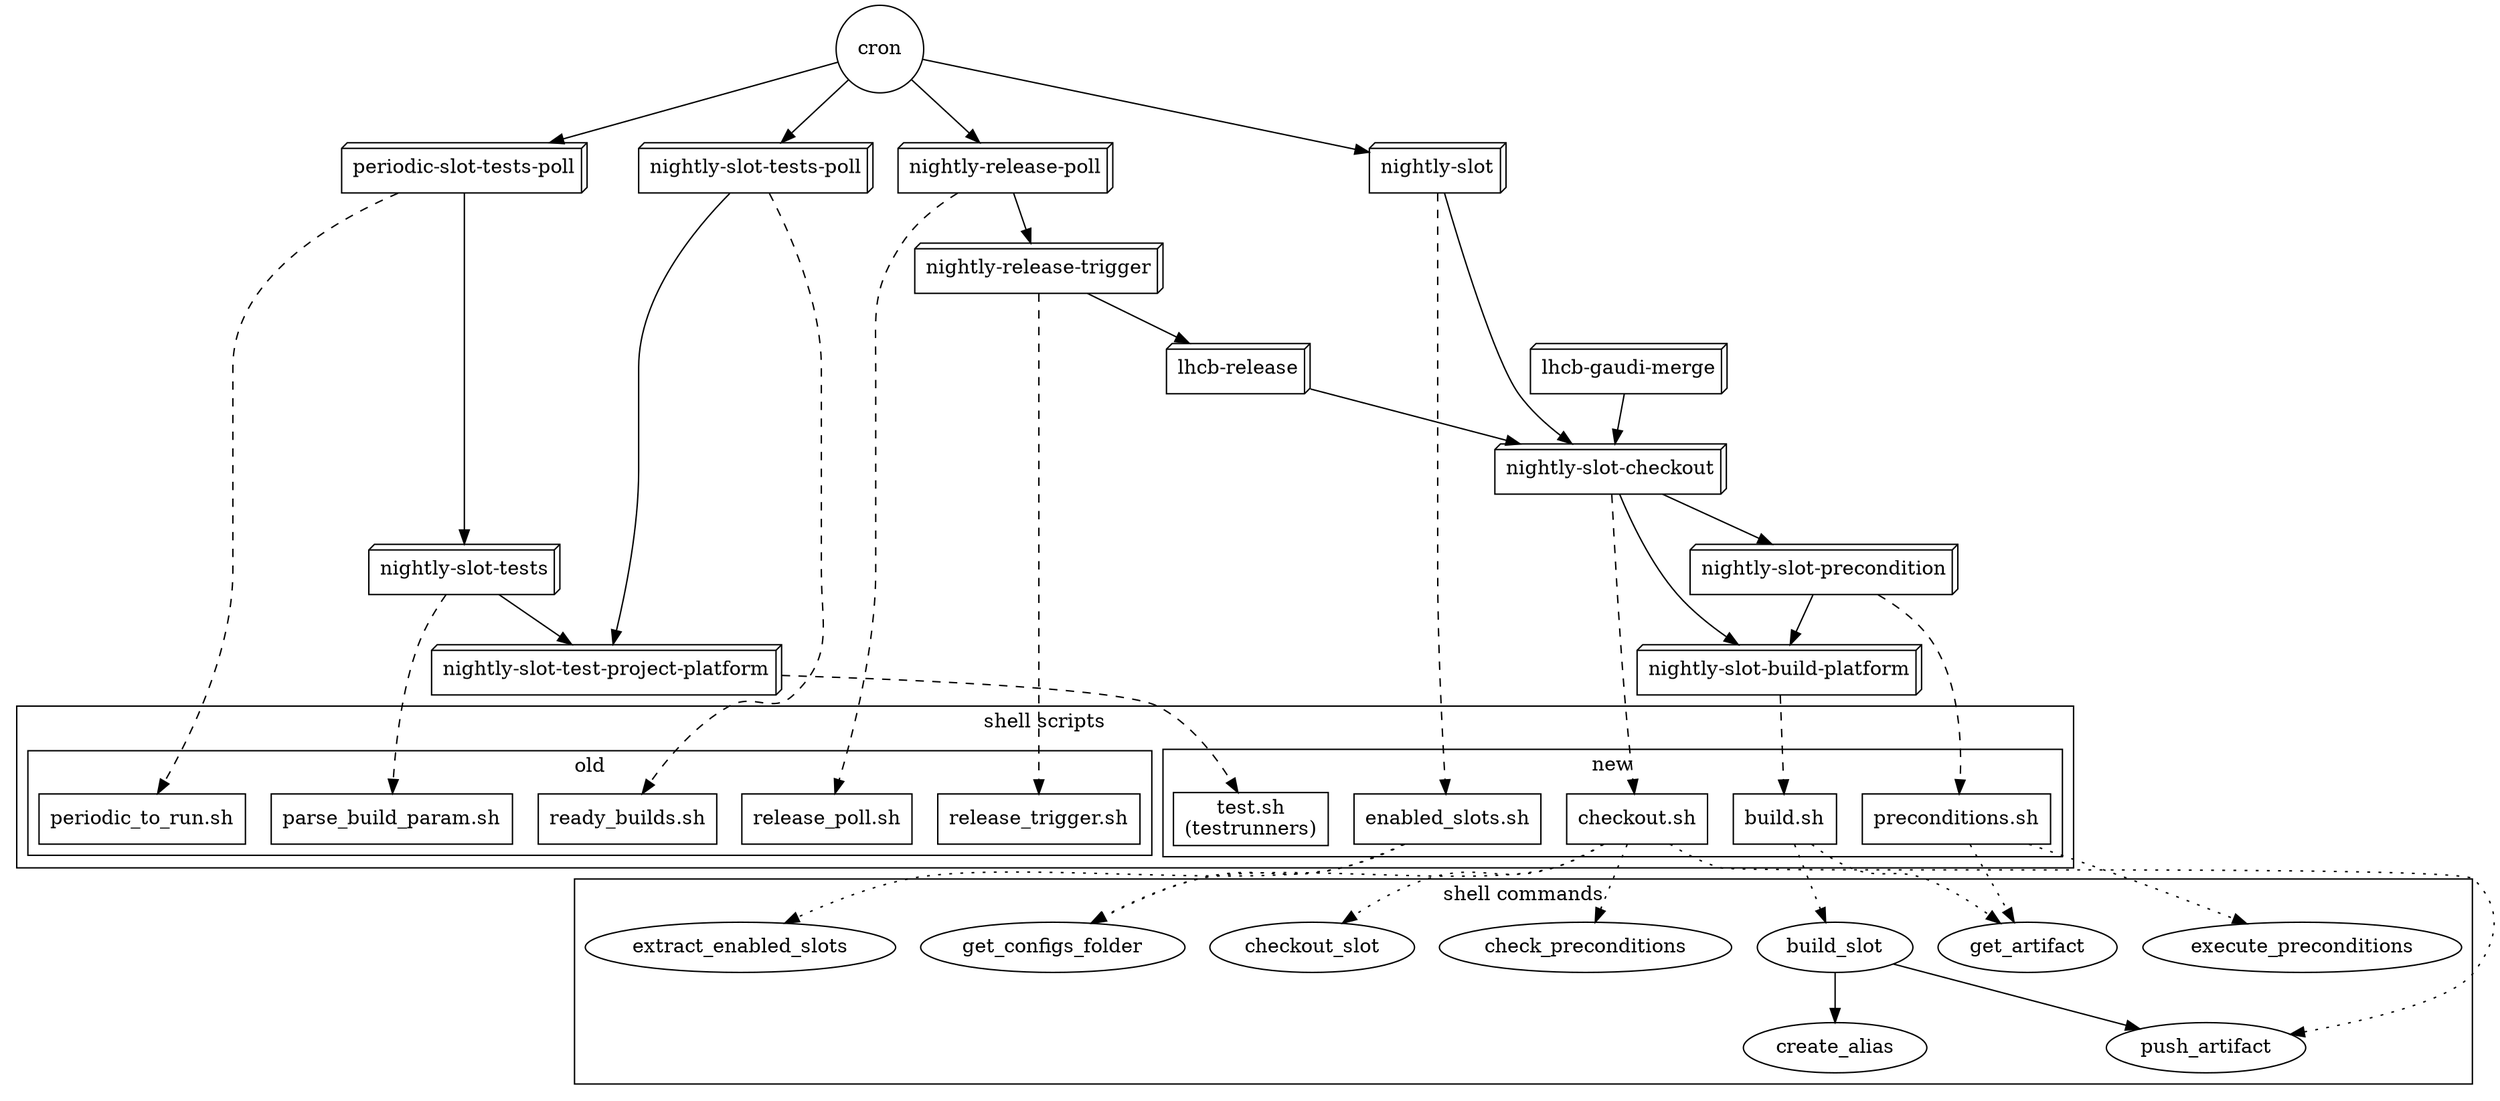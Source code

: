 digraph "Jenkins-scripts" {

"cron" [shape=circle];

cron -> { rank = same; node [shape=box3d];
  "nightly-slot";
  "nightly-slot-tests-poll";
  "periodic-slot-tests-poll";
  "nightly-release-poll";
}

// Jenkins jobs
subgraph jobs {
  node [shape=box3d];
  //label = "Jenkins jobs";

  "nightly-slot" -> "nightly-slot-checkout";
  "nightly-slot-checkout" -> "nightly-slot-precondition";
  "nightly-slot-checkout" -> "nightly-slot-build-platform";
  "nightly-slot-precondition" -> "nightly-slot-build-platform";

  "nightly-slot-tests-poll" -> "nightly-slot-test-project-platform";

  "periodic-slot-tests-poll" -> "nightly-slot-tests" -> "nightly-slot-test-project-platform";

  "nightly-release-poll" -> "nightly-release-trigger" -> "lhcb-release" -> "nightly-slot-checkout";

  "lhcb-gaudi-merge" -> "nightly-slot-checkout";
}

// Scripts
subgraph cluster_scripts {
  node [shape=box];
  rank = same;
  label = "shell scripts";

  subgraph cluster_new_scripts {
    label = "new";
    "enabled_slots.sh";
    "checkout.sh";
    "preconditions.sh";
    "build.sh";
    "test.sh" [label = "test.sh\n(testrunners)"];
  }

  subgraph cluster_old_scripts {
    label = "old";
    "ready_builds.sh";
    "periodic_to_run.sh";
    "parse_build_param.sh";
    "release_poll.sh";
    "release_trigger.sh";
  }
}

// Shell commands (aliases)
subgraph cluster_commands {
  node [shape=ellipse];
  rank = same;
  label = "shell commands";

  get_configs_folder;
  extract_enabled_slots;
  checkout_slot;
  push_artifact;
  check_preconditions;
  get_artifact;
  execute_preconditions;
  build_slot;
  create_alias;

  build_slot -> { create_alias push_artifact }
};

// Connections jobs->scripts
edge [style=dashed];
"nightly-slot" -> "enabled_slots.sh";
"nightly-slot-checkout" -> "checkout.sh";
"nightly-slot-precondition" -> "preconditions.sh";
"nightly-slot-build-platform" -> "build.sh";
"nightly-slot-tests-poll" -> "ready_builds.sh";
"nightly-slot-test-project-platform" -> "test.sh";
"periodic-slot-tests-poll" -> "periodic_to_run.sh";
"nightly-slot-tests" -> "parse_build_param.sh";
"nightly-release-poll" -> "release_poll.sh";
"nightly-release-trigger" -> "release_trigger.sh";

// Connections scripts->commands
// fake level
edge [style=dotted];
"enabled_slots.sh" -> {
  get_configs_folder
  extract_enabled_slots
};

"checkout.sh" -> {
  get_configs_folder
  checkout_slot
  push_artifact
  check_preconditions
};

"preconditions.sh" -> {
  get_artifact
  execute_preconditions
};

"build.sh" -> {
  get_artifact
  build_slot
};

//"test.sh" -> { node [shape=folder]; testrunners };
}
